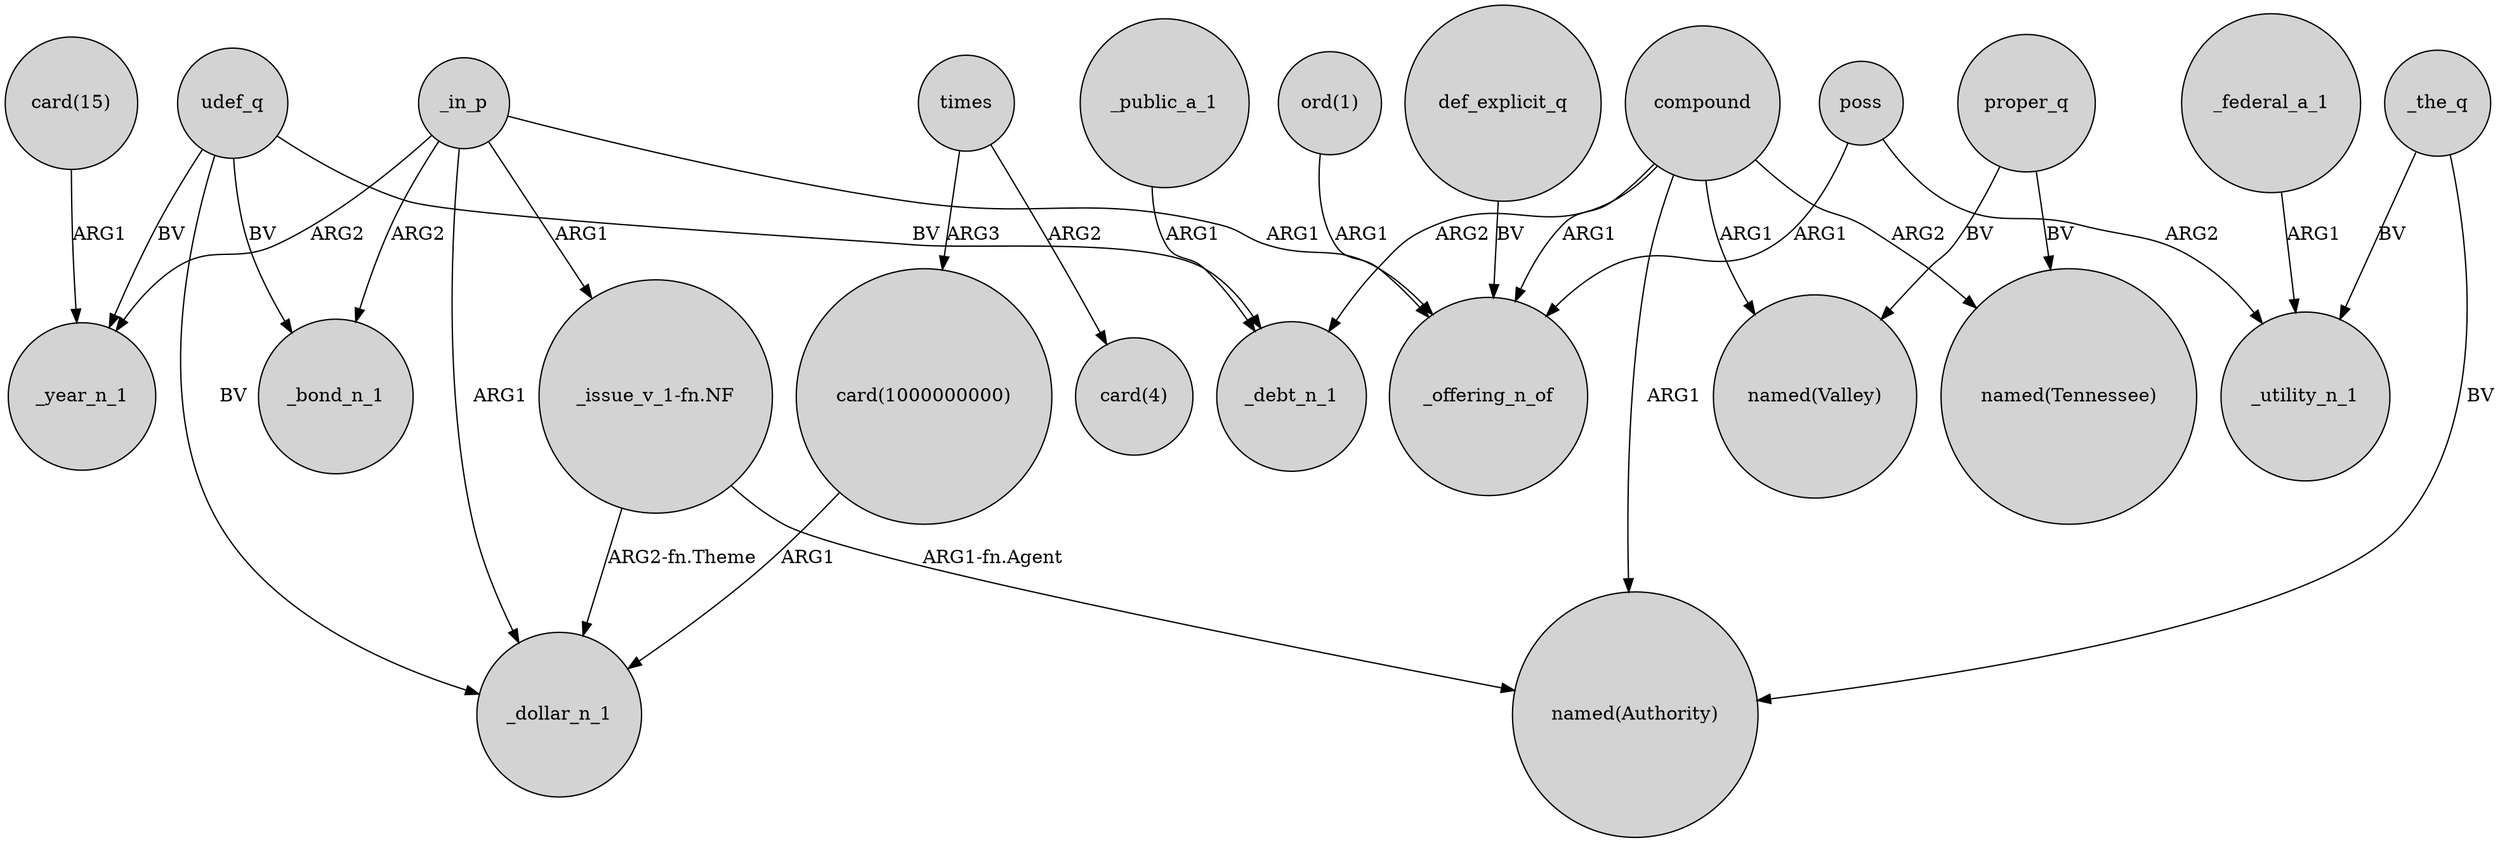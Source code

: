 digraph {
	node [shape=circle style=filled]
	"_issue_v_1-fn.NF" -> _dollar_n_1 [label="ARG2-fn.Theme"]
	"_issue_v_1-fn.NF" -> "named(Authority)" [label="ARG1-fn.Agent"]
	_in_p -> _year_n_1 [label=ARG2]
	poss -> _utility_n_1 [label=ARG2]
	udef_q -> _debt_n_1 [label=BV]
	_the_q -> "named(Authority)" [label=BV]
	compound -> _debt_n_1 [label=ARG2]
	"card(15)" -> _year_n_1 [label=ARG1]
	times -> "card(1000000000)" [label=ARG3]
	def_explicit_q -> _offering_n_of [label=BV]
	proper_q -> "named(Valley)" [label=BV]
	udef_q -> _bond_n_1 [label=BV]
	times -> "card(4)" [label=ARG2]
	"ord(1)" -> _offering_n_of [label=ARG1]
	_in_p -> "_issue_v_1-fn.NF" [label=ARG1]
	_the_q -> _utility_n_1 [label=BV]
	compound -> "named(Valley)" [label=ARG1]
	proper_q -> "named(Tennessee)" [label=BV]
	_in_p -> _dollar_n_1 [label=ARG1]
	_federal_a_1 -> _utility_n_1 [label=ARG1]
	poss -> _offering_n_of [label=ARG1]
	udef_q -> _year_n_1 [label=BV]
	compound -> "named(Tennessee)" [label=ARG2]
	_in_p -> _offering_n_of [label=ARG1]
	"card(1000000000)" -> _dollar_n_1 [label=ARG1]
	_public_a_1 -> _debt_n_1 [label=ARG1]
	compound -> _offering_n_of [label=ARG1]
	_in_p -> _bond_n_1 [label=ARG2]
	udef_q -> _dollar_n_1 [label=BV]
	compound -> "named(Authority)" [label=ARG1]
}
